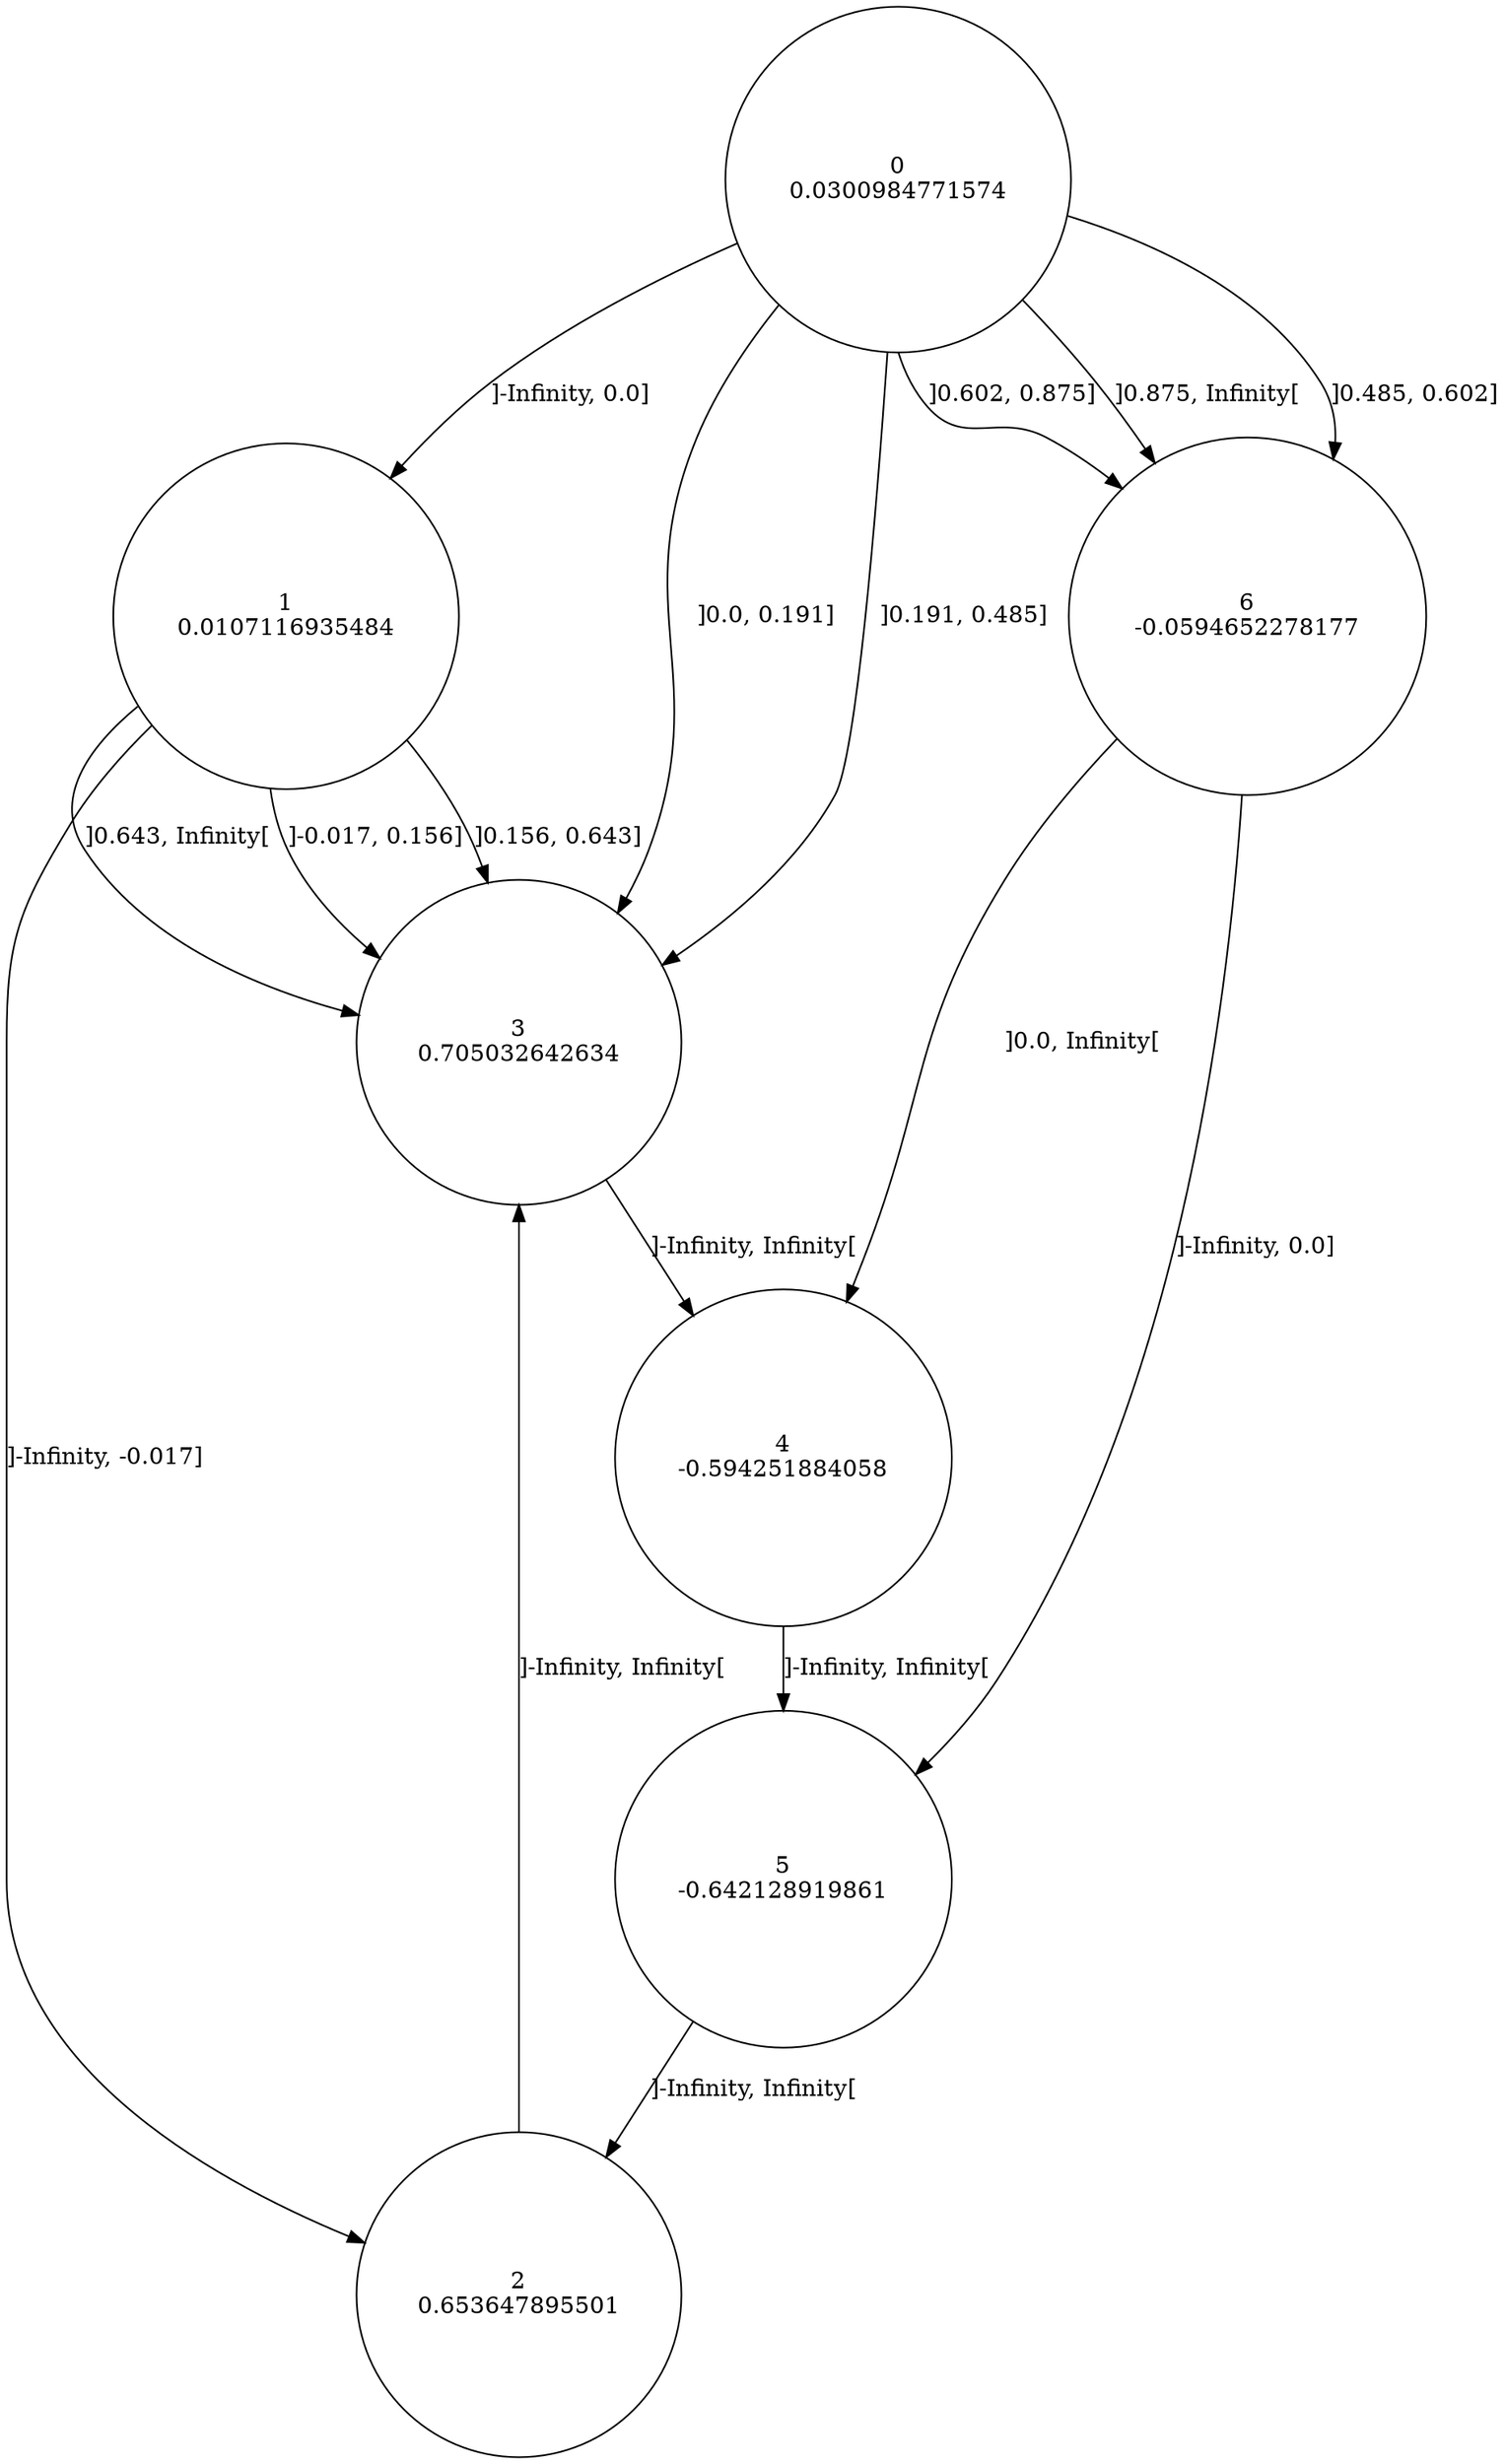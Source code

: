 digraph a {
0 [shape=circle, label="0\n0.0300984771574"];
	0 -> 1 [label="]-Infinity, 0.0]"];
	0 -> 3 [label="]0.0, 0.191]"];
	0 -> 3 [label="]0.191, 0.485]"];
	0 -> 6 [label="]0.485, 0.602]"];
	0 -> 6 [label="]0.602, 0.875]"];
	0 -> 6 [label="]0.875, Infinity["];
1 [shape=circle, label="1\n0.0107116935484"];
	1 -> 2 [label="]-Infinity, -0.017]"];
	1 -> 3 [label="]-0.017, 0.156]"];
	1 -> 3 [label="]0.156, 0.643]"];
	1 -> 3 [label="]0.643, Infinity["];
2 [shape=circle, label="2\n0.653647895501"];
	2 -> 3 [label="]-Infinity, Infinity["];
3 [shape=circle, label="3\n0.705032642634"];
	3 -> 4 [label="]-Infinity, Infinity["];
4 [shape=circle, label="4\n-0.594251884058"];
	4 -> 5 [label="]-Infinity, Infinity["];
5 [shape=circle, label="5\n-0.642128919861"];
	5 -> 2 [label="]-Infinity, Infinity["];
6 [shape=circle, label="6\n-0.0594652278177"];
	6 -> 5 [label="]-Infinity, 0.0]"];
	6 -> 4 [label="]0.0, Infinity["];
}